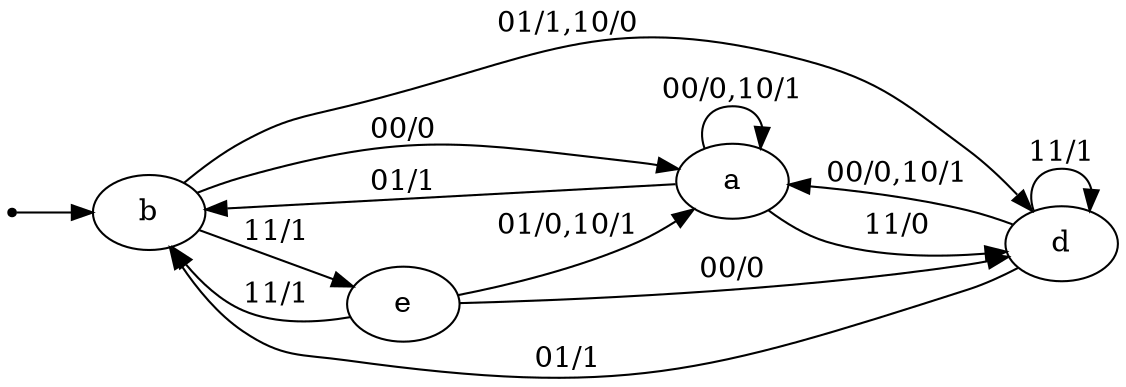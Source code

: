 digraph STG {
	rankdir=LR;
	INIT [shape=point];
	b [label="b"];
	a [label="a"];
	d [label="d"];
	e [label="e"];
	INIT -> b;
	a -> a [label="00/0,10/1"];
	a -> b [label="01/1"];
	a -> d [label="11/0"];
	b -> a [label="00/0"];
	b -> d [label="01/1,10/0"];
	b -> e [label="11/1"];
	d -> a [label="00/0,10/1"];
	d -> b [label="01/1"];
	d -> d [label="11/1"];
	e -> d [label="00/0"];
	e -> a [label="01/0,10/1"];
	e -> b [label="11/1"];
}
